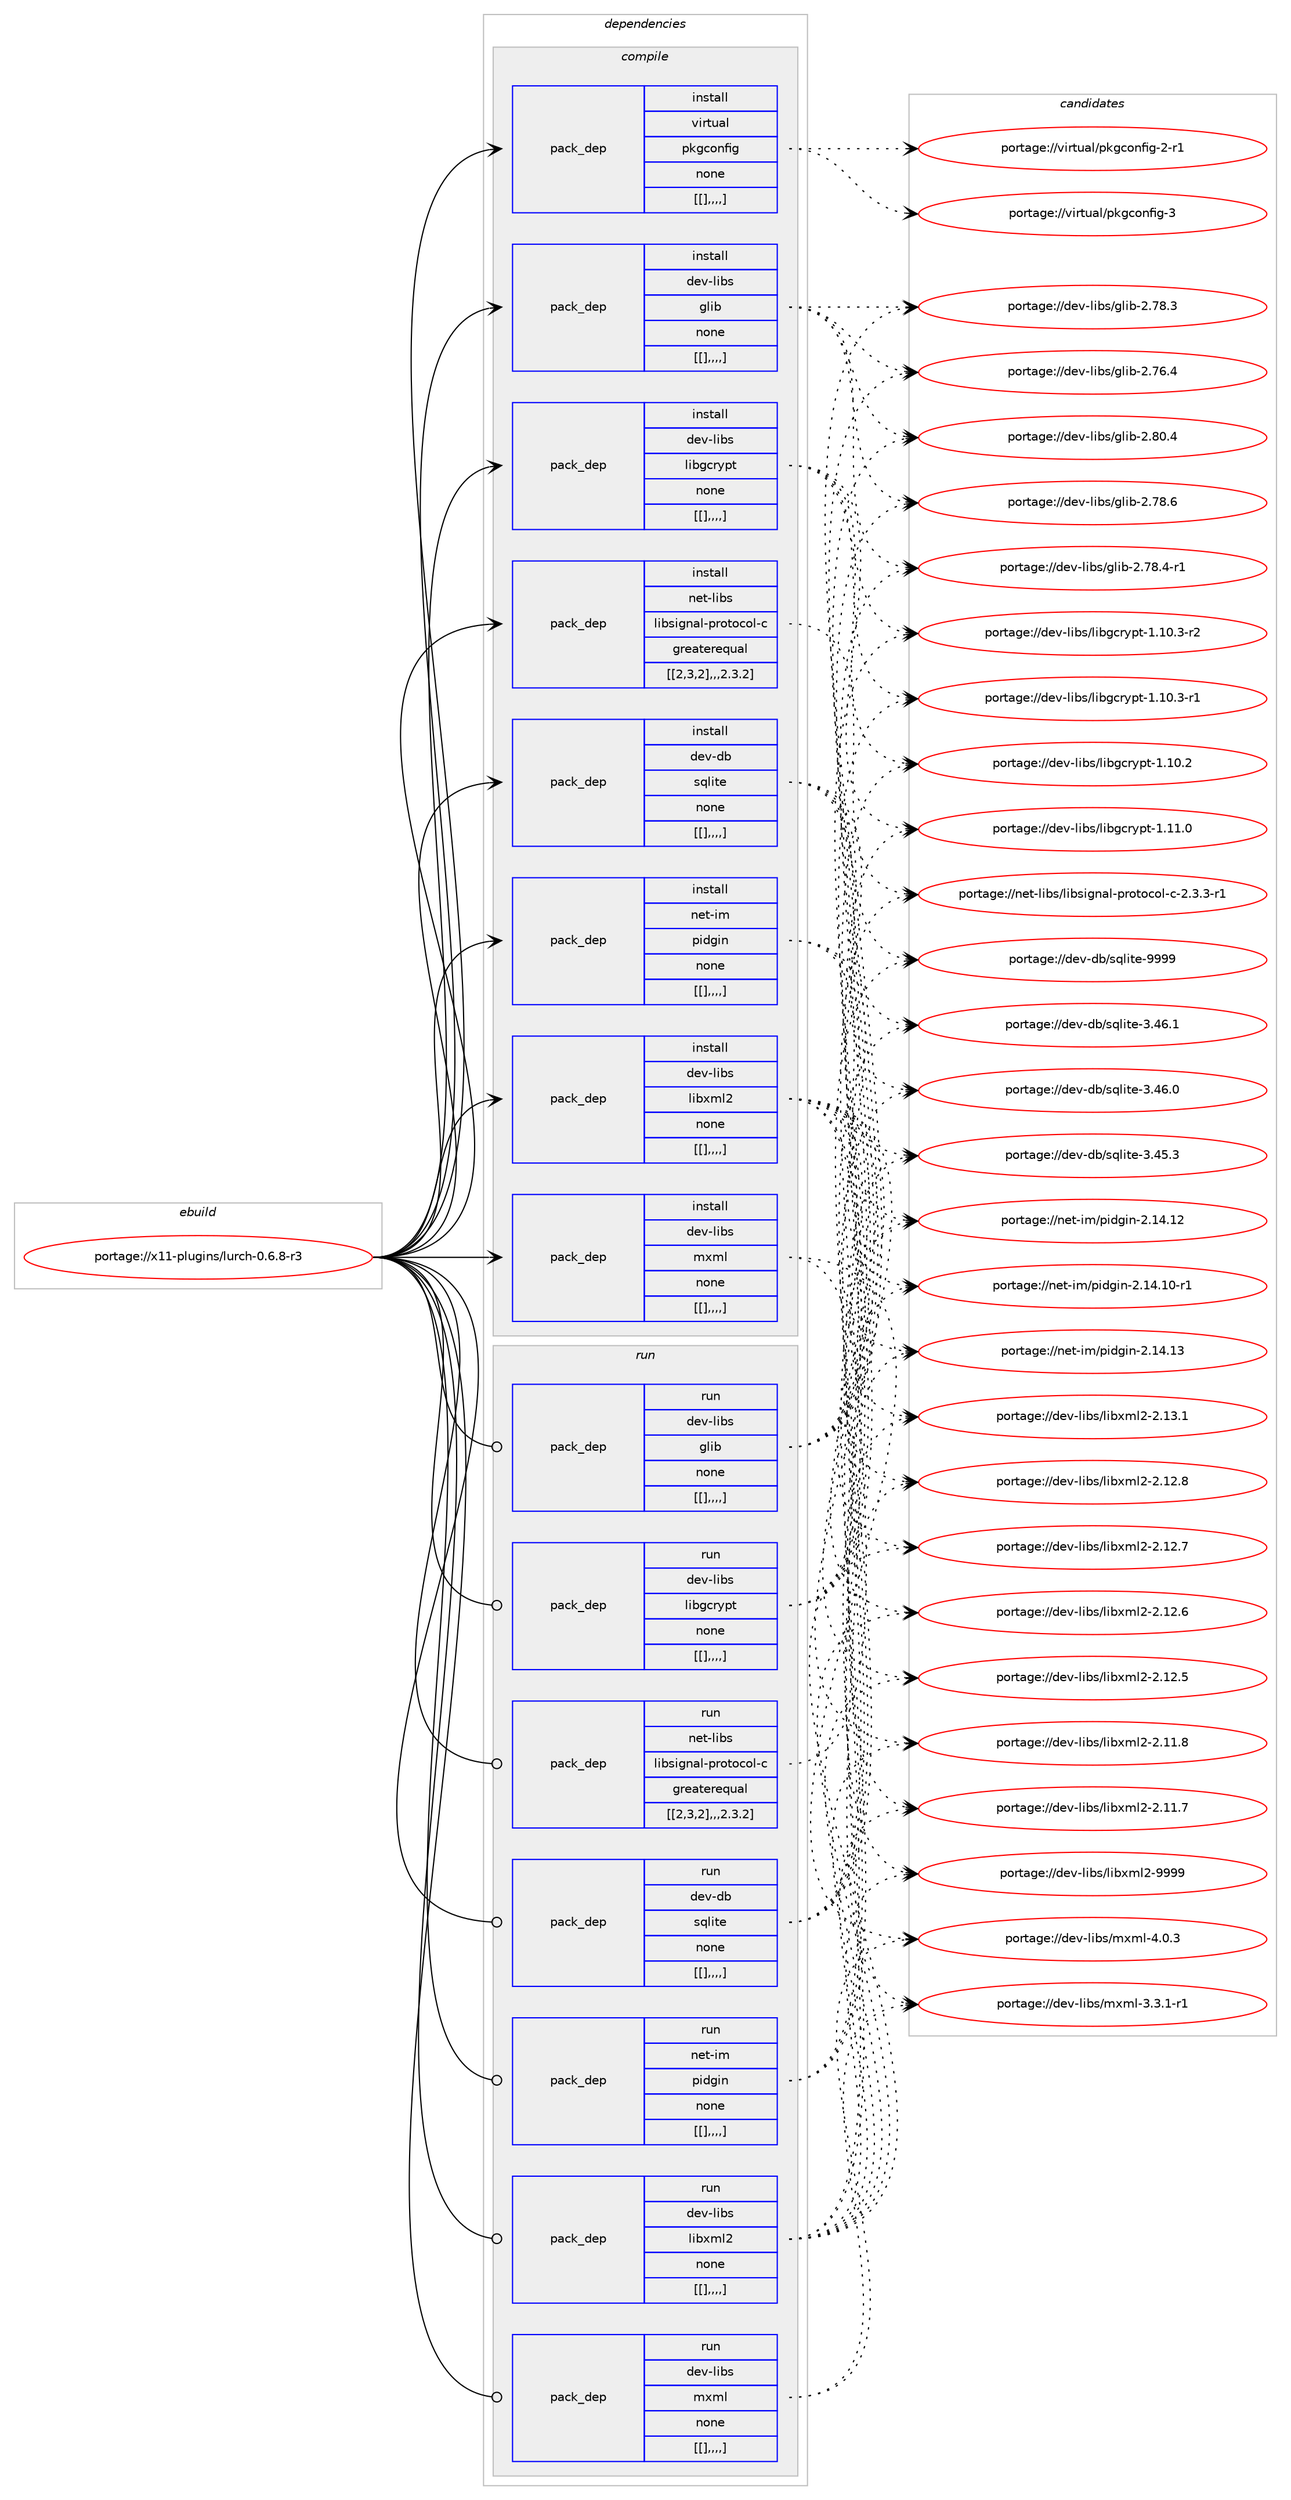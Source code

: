 digraph prolog {

# *************
# Graph options
# *************

newrank=true;
concentrate=true;
compound=true;
graph [rankdir=LR,fontname=Helvetica,fontsize=10,ranksep=1.5];#, ranksep=2.5, nodesep=0.2];
edge  [arrowhead=vee];
node  [fontname=Helvetica,fontsize=10];

# **********
# The ebuild
# **********

subgraph cluster_leftcol {
color=gray;
label=<<i>ebuild</i>>;
id [label="portage://x11-plugins/lurch-0.6.8-r3", color=red, width=4, href="../x11-plugins/lurch-0.6.8-r3.svg"];
}

# ****************
# The dependencies
# ****************

subgraph cluster_midcol {
color=gray;
label=<<i>dependencies</i>>;
subgraph cluster_compile {
fillcolor="#eeeeee";
style=filled;
label=<<i>compile</i>>;
subgraph pack352930 {
dependency484432 [label=<<TABLE BORDER="0" CELLBORDER="1" CELLSPACING="0" CELLPADDING="4" WIDTH="220"><TR><TD ROWSPAN="6" CELLPADDING="30">pack_dep</TD></TR><TR><TD WIDTH="110">install</TD></TR><TR><TD>dev-db</TD></TR><TR><TD>sqlite</TD></TR><TR><TD>none</TD></TR><TR><TD>[[],,,,]</TD></TR></TABLE>>, shape=none, color=blue];
}
id:e -> dependency484432:w [weight=20,style="solid",arrowhead="vee"];
subgraph pack352931 {
dependency484433 [label=<<TABLE BORDER="0" CELLBORDER="1" CELLSPACING="0" CELLPADDING="4" WIDTH="220"><TR><TD ROWSPAN="6" CELLPADDING="30">pack_dep</TD></TR><TR><TD WIDTH="110">install</TD></TR><TR><TD>dev-libs</TD></TR><TR><TD>glib</TD></TR><TR><TD>none</TD></TR><TR><TD>[[],,,,]</TD></TR></TABLE>>, shape=none, color=blue];
}
id:e -> dependency484433:w [weight=20,style="solid",arrowhead="vee"];
subgraph pack352932 {
dependency484434 [label=<<TABLE BORDER="0" CELLBORDER="1" CELLSPACING="0" CELLPADDING="4" WIDTH="220"><TR><TD ROWSPAN="6" CELLPADDING="30">pack_dep</TD></TR><TR><TD WIDTH="110">install</TD></TR><TR><TD>dev-libs</TD></TR><TR><TD>libgcrypt</TD></TR><TR><TD>none</TD></TR><TR><TD>[[],,,,]</TD></TR></TABLE>>, shape=none, color=blue];
}
id:e -> dependency484434:w [weight=20,style="solid",arrowhead="vee"];
subgraph pack352933 {
dependency484435 [label=<<TABLE BORDER="0" CELLBORDER="1" CELLSPACING="0" CELLPADDING="4" WIDTH="220"><TR><TD ROWSPAN="6" CELLPADDING="30">pack_dep</TD></TR><TR><TD WIDTH="110">install</TD></TR><TR><TD>dev-libs</TD></TR><TR><TD>libxml2</TD></TR><TR><TD>none</TD></TR><TR><TD>[[],,,,]</TD></TR></TABLE>>, shape=none, color=blue];
}
id:e -> dependency484435:w [weight=20,style="solid",arrowhead="vee"];
subgraph pack352934 {
dependency484436 [label=<<TABLE BORDER="0" CELLBORDER="1" CELLSPACING="0" CELLPADDING="4" WIDTH="220"><TR><TD ROWSPAN="6" CELLPADDING="30">pack_dep</TD></TR><TR><TD WIDTH="110">install</TD></TR><TR><TD>dev-libs</TD></TR><TR><TD>mxml</TD></TR><TR><TD>none</TD></TR><TR><TD>[[],,,,]</TD></TR></TABLE>>, shape=none, color=blue];
}
id:e -> dependency484436:w [weight=20,style="solid",arrowhead="vee"];
subgraph pack352935 {
dependency484437 [label=<<TABLE BORDER="0" CELLBORDER="1" CELLSPACING="0" CELLPADDING="4" WIDTH="220"><TR><TD ROWSPAN="6" CELLPADDING="30">pack_dep</TD></TR><TR><TD WIDTH="110">install</TD></TR><TR><TD>net-im</TD></TR><TR><TD>pidgin</TD></TR><TR><TD>none</TD></TR><TR><TD>[[],,,,]</TD></TR></TABLE>>, shape=none, color=blue];
}
id:e -> dependency484437:w [weight=20,style="solid",arrowhead="vee"];
subgraph pack352936 {
dependency484438 [label=<<TABLE BORDER="0" CELLBORDER="1" CELLSPACING="0" CELLPADDING="4" WIDTH="220"><TR><TD ROWSPAN="6" CELLPADDING="30">pack_dep</TD></TR><TR><TD WIDTH="110">install</TD></TR><TR><TD>net-libs</TD></TR><TR><TD>libsignal-protocol-c</TD></TR><TR><TD>greaterequal</TD></TR><TR><TD>[[2,3,2],,,2.3.2]</TD></TR></TABLE>>, shape=none, color=blue];
}
id:e -> dependency484438:w [weight=20,style="solid",arrowhead="vee"];
subgraph pack352937 {
dependency484439 [label=<<TABLE BORDER="0" CELLBORDER="1" CELLSPACING="0" CELLPADDING="4" WIDTH="220"><TR><TD ROWSPAN="6" CELLPADDING="30">pack_dep</TD></TR><TR><TD WIDTH="110">install</TD></TR><TR><TD>virtual</TD></TR><TR><TD>pkgconfig</TD></TR><TR><TD>none</TD></TR><TR><TD>[[],,,,]</TD></TR></TABLE>>, shape=none, color=blue];
}
id:e -> dependency484439:w [weight=20,style="solid",arrowhead="vee"];
}
subgraph cluster_compileandrun {
fillcolor="#eeeeee";
style=filled;
label=<<i>compile and run</i>>;
}
subgraph cluster_run {
fillcolor="#eeeeee";
style=filled;
label=<<i>run</i>>;
subgraph pack352938 {
dependency484440 [label=<<TABLE BORDER="0" CELLBORDER="1" CELLSPACING="0" CELLPADDING="4" WIDTH="220"><TR><TD ROWSPAN="6" CELLPADDING="30">pack_dep</TD></TR><TR><TD WIDTH="110">run</TD></TR><TR><TD>dev-db</TD></TR><TR><TD>sqlite</TD></TR><TR><TD>none</TD></TR><TR><TD>[[],,,,]</TD></TR></TABLE>>, shape=none, color=blue];
}
id:e -> dependency484440:w [weight=20,style="solid",arrowhead="odot"];
subgraph pack352939 {
dependency484441 [label=<<TABLE BORDER="0" CELLBORDER="1" CELLSPACING="0" CELLPADDING="4" WIDTH="220"><TR><TD ROWSPAN="6" CELLPADDING="30">pack_dep</TD></TR><TR><TD WIDTH="110">run</TD></TR><TR><TD>dev-libs</TD></TR><TR><TD>glib</TD></TR><TR><TD>none</TD></TR><TR><TD>[[],,,,]</TD></TR></TABLE>>, shape=none, color=blue];
}
id:e -> dependency484441:w [weight=20,style="solid",arrowhead="odot"];
subgraph pack352940 {
dependency484442 [label=<<TABLE BORDER="0" CELLBORDER="1" CELLSPACING="0" CELLPADDING="4" WIDTH="220"><TR><TD ROWSPAN="6" CELLPADDING="30">pack_dep</TD></TR><TR><TD WIDTH="110">run</TD></TR><TR><TD>dev-libs</TD></TR><TR><TD>libgcrypt</TD></TR><TR><TD>none</TD></TR><TR><TD>[[],,,,]</TD></TR></TABLE>>, shape=none, color=blue];
}
id:e -> dependency484442:w [weight=20,style="solid",arrowhead="odot"];
subgraph pack352941 {
dependency484443 [label=<<TABLE BORDER="0" CELLBORDER="1" CELLSPACING="0" CELLPADDING="4" WIDTH="220"><TR><TD ROWSPAN="6" CELLPADDING="30">pack_dep</TD></TR><TR><TD WIDTH="110">run</TD></TR><TR><TD>dev-libs</TD></TR><TR><TD>libxml2</TD></TR><TR><TD>none</TD></TR><TR><TD>[[],,,,]</TD></TR></TABLE>>, shape=none, color=blue];
}
id:e -> dependency484443:w [weight=20,style="solid",arrowhead="odot"];
subgraph pack352942 {
dependency484444 [label=<<TABLE BORDER="0" CELLBORDER="1" CELLSPACING="0" CELLPADDING="4" WIDTH="220"><TR><TD ROWSPAN="6" CELLPADDING="30">pack_dep</TD></TR><TR><TD WIDTH="110">run</TD></TR><TR><TD>dev-libs</TD></TR><TR><TD>mxml</TD></TR><TR><TD>none</TD></TR><TR><TD>[[],,,,]</TD></TR></TABLE>>, shape=none, color=blue];
}
id:e -> dependency484444:w [weight=20,style="solid",arrowhead="odot"];
subgraph pack352943 {
dependency484445 [label=<<TABLE BORDER="0" CELLBORDER="1" CELLSPACING="0" CELLPADDING="4" WIDTH="220"><TR><TD ROWSPAN="6" CELLPADDING="30">pack_dep</TD></TR><TR><TD WIDTH="110">run</TD></TR><TR><TD>net-im</TD></TR><TR><TD>pidgin</TD></TR><TR><TD>none</TD></TR><TR><TD>[[],,,,]</TD></TR></TABLE>>, shape=none, color=blue];
}
id:e -> dependency484445:w [weight=20,style="solid",arrowhead="odot"];
subgraph pack352944 {
dependency484446 [label=<<TABLE BORDER="0" CELLBORDER="1" CELLSPACING="0" CELLPADDING="4" WIDTH="220"><TR><TD ROWSPAN="6" CELLPADDING="30">pack_dep</TD></TR><TR><TD WIDTH="110">run</TD></TR><TR><TD>net-libs</TD></TR><TR><TD>libsignal-protocol-c</TD></TR><TR><TD>greaterequal</TD></TR><TR><TD>[[2,3,2],,,2.3.2]</TD></TR></TABLE>>, shape=none, color=blue];
}
id:e -> dependency484446:w [weight=20,style="solid",arrowhead="odot"];
}
}

# **************
# The candidates
# **************

subgraph cluster_choices {
rank=same;
color=gray;
label=<<i>candidates</i>>;

subgraph choice352930 {
color=black;
nodesep=1;
choice1001011184510098471151131081051161014557575757 [label="portage://dev-db/sqlite-9999", color=red, width=4,href="../dev-db/sqlite-9999.svg"];
choice10010111845100984711511310810511610145514652544649 [label="portage://dev-db/sqlite-3.46.1", color=red, width=4,href="../dev-db/sqlite-3.46.1.svg"];
choice10010111845100984711511310810511610145514652544648 [label="portage://dev-db/sqlite-3.46.0", color=red, width=4,href="../dev-db/sqlite-3.46.0.svg"];
choice10010111845100984711511310810511610145514652534651 [label="portage://dev-db/sqlite-3.45.3", color=red, width=4,href="../dev-db/sqlite-3.45.3.svg"];
dependency484432:e -> choice1001011184510098471151131081051161014557575757:w [style=dotted,weight="100"];
dependency484432:e -> choice10010111845100984711511310810511610145514652544649:w [style=dotted,weight="100"];
dependency484432:e -> choice10010111845100984711511310810511610145514652544648:w [style=dotted,weight="100"];
dependency484432:e -> choice10010111845100984711511310810511610145514652534651:w [style=dotted,weight="100"];
}
subgraph choice352931 {
color=black;
nodesep=1;
choice1001011184510810598115471031081059845504656484652 [label="portage://dev-libs/glib-2.80.4", color=red, width=4,href="../dev-libs/glib-2.80.4.svg"];
choice1001011184510810598115471031081059845504655564654 [label="portage://dev-libs/glib-2.78.6", color=red, width=4,href="../dev-libs/glib-2.78.6.svg"];
choice10010111845108105981154710310810598455046555646524511449 [label="portage://dev-libs/glib-2.78.4-r1", color=red, width=4,href="../dev-libs/glib-2.78.4-r1.svg"];
choice1001011184510810598115471031081059845504655564651 [label="portage://dev-libs/glib-2.78.3", color=red, width=4,href="../dev-libs/glib-2.78.3.svg"];
choice1001011184510810598115471031081059845504655544652 [label="portage://dev-libs/glib-2.76.4", color=red, width=4,href="../dev-libs/glib-2.76.4.svg"];
dependency484433:e -> choice1001011184510810598115471031081059845504656484652:w [style=dotted,weight="100"];
dependency484433:e -> choice1001011184510810598115471031081059845504655564654:w [style=dotted,weight="100"];
dependency484433:e -> choice10010111845108105981154710310810598455046555646524511449:w [style=dotted,weight="100"];
dependency484433:e -> choice1001011184510810598115471031081059845504655564651:w [style=dotted,weight="100"];
dependency484433:e -> choice1001011184510810598115471031081059845504655544652:w [style=dotted,weight="100"];
}
subgraph choice352932 {
color=black;
nodesep=1;
choice100101118451081059811547108105981039911412111211645494649494648 [label="portage://dev-libs/libgcrypt-1.11.0", color=red, width=4,href="../dev-libs/libgcrypt-1.11.0.svg"];
choice1001011184510810598115471081059810399114121112116454946494846514511450 [label="portage://dev-libs/libgcrypt-1.10.3-r2", color=red, width=4,href="../dev-libs/libgcrypt-1.10.3-r2.svg"];
choice1001011184510810598115471081059810399114121112116454946494846514511449 [label="portage://dev-libs/libgcrypt-1.10.3-r1", color=red, width=4,href="../dev-libs/libgcrypt-1.10.3-r1.svg"];
choice100101118451081059811547108105981039911412111211645494649484650 [label="portage://dev-libs/libgcrypt-1.10.2", color=red, width=4,href="../dev-libs/libgcrypt-1.10.2.svg"];
dependency484434:e -> choice100101118451081059811547108105981039911412111211645494649494648:w [style=dotted,weight="100"];
dependency484434:e -> choice1001011184510810598115471081059810399114121112116454946494846514511450:w [style=dotted,weight="100"];
dependency484434:e -> choice1001011184510810598115471081059810399114121112116454946494846514511449:w [style=dotted,weight="100"];
dependency484434:e -> choice100101118451081059811547108105981039911412111211645494649484650:w [style=dotted,weight="100"];
}
subgraph choice352933 {
color=black;
nodesep=1;
choice10010111845108105981154710810598120109108504557575757 [label="portage://dev-libs/libxml2-9999", color=red, width=4,href="../dev-libs/libxml2-9999.svg"];
choice100101118451081059811547108105981201091085045504649514649 [label="portage://dev-libs/libxml2-2.13.1", color=red, width=4,href="../dev-libs/libxml2-2.13.1.svg"];
choice100101118451081059811547108105981201091085045504649504656 [label="portage://dev-libs/libxml2-2.12.8", color=red, width=4,href="../dev-libs/libxml2-2.12.8.svg"];
choice100101118451081059811547108105981201091085045504649504655 [label="portage://dev-libs/libxml2-2.12.7", color=red, width=4,href="../dev-libs/libxml2-2.12.7.svg"];
choice100101118451081059811547108105981201091085045504649504654 [label="portage://dev-libs/libxml2-2.12.6", color=red, width=4,href="../dev-libs/libxml2-2.12.6.svg"];
choice100101118451081059811547108105981201091085045504649504653 [label="portage://dev-libs/libxml2-2.12.5", color=red, width=4,href="../dev-libs/libxml2-2.12.5.svg"];
choice100101118451081059811547108105981201091085045504649494656 [label="portage://dev-libs/libxml2-2.11.8", color=red, width=4,href="../dev-libs/libxml2-2.11.8.svg"];
choice100101118451081059811547108105981201091085045504649494655 [label="portage://dev-libs/libxml2-2.11.7", color=red, width=4,href="../dev-libs/libxml2-2.11.7.svg"];
dependency484435:e -> choice10010111845108105981154710810598120109108504557575757:w [style=dotted,weight="100"];
dependency484435:e -> choice100101118451081059811547108105981201091085045504649514649:w [style=dotted,weight="100"];
dependency484435:e -> choice100101118451081059811547108105981201091085045504649504656:w [style=dotted,weight="100"];
dependency484435:e -> choice100101118451081059811547108105981201091085045504649504655:w [style=dotted,weight="100"];
dependency484435:e -> choice100101118451081059811547108105981201091085045504649504654:w [style=dotted,weight="100"];
dependency484435:e -> choice100101118451081059811547108105981201091085045504649504653:w [style=dotted,weight="100"];
dependency484435:e -> choice100101118451081059811547108105981201091085045504649494656:w [style=dotted,weight="100"];
dependency484435:e -> choice100101118451081059811547108105981201091085045504649494655:w [style=dotted,weight="100"];
}
subgraph choice352934 {
color=black;
nodesep=1;
choice100101118451081059811547109120109108455246484651 [label="portage://dev-libs/mxml-4.0.3", color=red, width=4,href="../dev-libs/mxml-4.0.3.svg"];
choice1001011184510810598115471091201091084551465146494511449 [label="portage://dev-libs/mxml-3.3.1-r1", color=red, width=4,href="../dev-libs/mxml-3.3.1-r1.svg"];
dependency484436:e -> choice100101118451081059811547109120109108455246484651:w [style=dotted,weight="100"];
dependency484436:e -> choice1001011184510810598115471091201091084551465146494511449:w [style=dotted,weight="100"];
}
subgraph choice352935 {
color=black;
nodesep=1;
choice11010111645105109471121051001031051104550464952464951 [label="portage://net-im/pidgin-2.14.13", color=red, width=4,href="../net-im/pidgin-2.14.13.svg"];
choice11010111645105109471121051001031051104550464952464950 [label="portage://net-im/pidgin-2.14.12", color=red, width=4,href="../net-im/pidgin-2.14.12.svg"];
choice110101116451051094711210510010310511045504649524649484511449 [label="portage://net-im/pidgin-2.14.10-r1", color=red, width=4,href="../net-im/pidgin-2.14.10-r1.svg"];
dependency484437:e -> choice11010111645105109471121051001031051104550464952464951:w [style=dotted,weight="100"];
dependency484437:e -> choice11010111645105109471121051001031051104550464952464950:w [style=dotted,weight="100"];
dependency484437:e -> choice110101116451051094711210510010310511045504649524649484511449:w [style=dotted,weight="100"];
}
subgraph choice352936 {
color=black;
nodesep=1;
choice1101011164510810598115471081059811510510311097108451121141111161119911110845994550465146514511449 [label="portage://net-libs/libsignal-protocol-c-2.3.3-r1", color=red, width=4,href="../net-libs/libsignal-protocol-c-2.3.3-r1.svg"];
dependency484438:e -> choice1101011164510810598115471081059811510510311097108451121141111161119911110845994550465146514511449:w [style=dotted,weight="100"];
}
subgraph choice352937 {
color=black;
nodesep=1;
choice1181051141161179710847112107103991111101021051034551 [label="portage://virtual/pkgconfig-3", color=red, width=4,href="../virtual/pkgconfig-3.svg"];
choice11810511411611797108471121071039911111010210510345504511449 [label="portage://virtual/pkgconfig-2-r1", color=red, width=4,href="../virtual/pkgconfig-2-r1.svg"];
dependency484439:e -> choice1181051141161179710847112107103991111101021051034551:w [style=dotted,weight="100"];
dependency484439:e -> choice11810511411611797108471121071039911111010210510345504511449:w [style=dotted,weight="100"];
}
subgraph choice352938 {
color=black;
nodesep=1;
choice1001011184510098471151131081051161014557575757 [label="portage://dev-db/sqlite-9999", color=red, width=4,href="../dev-db/sqlite-9999.svg"];
choice10010111845100984711511310810511610145514652544649 [label="portage://dev-db/sqlite-3.46.1", color=red, width=4,href="../dev-db/sqlite-3.46.1.svg"];
choice10010111845100984711511310810511610145514652544648 [label="portage://dev-db/sqlite-3.46.0", color=red, width=4,href="../dev-db/sqlite-3.46.0.svg"];
choice10010111845100984711511310810511610145514652534651 [label="portage://dev-db/sqlite-3.45.3", color=red, width=4,href="../dev-db/sqlite-3.45.3.svg"];
dependency484440:e -> choice1001011184510098471151131081051161014557575757:w [style=dotted,weight="100"];
dependency484440:e -> choice10010111845100984711511310810511610145514652544649:w [style=dotted,weight="100"];
dependency484440:e -> choice10010111845100984711511310810511610145514652544648:w [style=dotted,weight="100"];
dependency484440:e -> choice10010111845100984711511310810511610145514652534651:w [style=dotted,weight="100"];
}
subgraph choice352939 {
color=black;
nodesep=1;
choice1001011184510810598115471031081059845504656484652 [label="portage://dev-libs/glib-2.80.4", color=red, width=4,href="../dev-libs/glib-2.80.4.svg"];
choice1001011184510810598115471031081059845504655564654 [label="portage://dev-libs/glib-2.78.6", color=red, width=4,href="../dev-libs/glib-2.78.6.svg"];
choice10010111845108105981154710310810598455046555646524511449 [label="portage://dev-libs/glib-2.78.4-r1", color=red, width=4,href="../dev-libs/glib-2.78.4-r1.svg"];
choice1001011184510810598115471031081059845504655564651 [label="portage://dev-libs/glib-2.78.3", color=red, width=4,href="../dev-libs/glib-2.78.3.svg"];
choice1001011184510810598115471031081059845504655544652 [label="portage://dev-libs/glib-2.76.4", color=red, width=4,href="../dev-libs/glib-2.76.4.svg"];
dependency484441:e -> choice1001011184510810598115471031081059845504656484652:w [style=dotted,weight="100"];
dependency484441:e -> choice1001011184510810598115471031081059845504655564654:w [style=dotted,weight="100"];
dependency484441:e -> choice10010111845108105981154710310810598455046555646524511449:w [style=dotted,weight="100"];
dependency484441:e -> choice1001011184510810598115471031081059845504655564651:w [style=dotted,weight="100"];
dependency484441:e -> choice1001011184510810598115471031081059845504655544652:w [style=dotted,weight="100"];
}
subgraph choice352940 {
color=black;
nodesep=1;
choice100101118451081059811547108105981039911412111211645494649494648 [label="portage://dev-libs/libgcrypt-1.11.0", color=red, width=4,href="../dev-libs/libgcrypt-1.11.0.svg"];
choice1001011184510810598115471081059810399114121112116454946494846514511450 [label="portage://dev-libs/libgcrypt-1.10.3-r2", color=red, width=4,href="../dev-libs/libgcrypt-1.10.3-r2.svg"];
choice1001011184510810598115471081059810399114121112116454946494846514511449 [label="portage://dev-libs/libgcrypt-1.10.3-r1", color=red, width=4,href="../dev-libs/libgcrypt-1.10.3-r1.svg"];
choice100101118451081059811547108105981039911412111211645494649484650 [label="portage://dev-libs/libgcrypt-1.10.2", color=red, width=4,href="../dev-libs/libgcrypt-1.10.2.svg"];
dependency484442:e -> choice100101118451081059811547108105981039911412111211645494649494648:w [style=dotted,weight="100"];
dependency484442:e -> choice1001011184510810598115471081059810399114121112116454946494846514511450:w [style=dotted,weight="100"];
dependency484442:e -> choice1001011184510810598115471081059810399114121112116454946494846514511449:w [style=dotted,weight="100"];
dependency484442:e -> choice100101118451081059811547108105981039911412111211645494649484650:w [style=dotted,weight="100"];
}
subgraph choice352941 {
color=black;
nodesep=1;
choice10010111845108105981154710810598120109108504557575757 [label="portage://dev-libs/libxml2-9999", color=red, width=4,href="../dev-libs/libxml2-9999.svg"];
choice100101118451081059811547108105981201091085045504649514649 [label="portage://dev-libs/libxml2-2.13.1", color=red, width=4,href="../dev-libs/libxml2-2.13.1.svg"];
choice100101118451081059811547108105981201091085045504649504656 [label="portage://dev-libs/libxml2-2.12.8", color=red, width=4,href="../dev-libs/libxml2-2.12.8.svg"];
choice100101118451081059811547108105981201091085045504649504655 [label="portage://dev-libs/libxml2-2.12.7", color=red, width=4,href="../dev-libs/libxml2-2.12.7.svg"];
choice100101118451081059811547108105981201091085045504649504654 [label="portage://dev-libs/libxml2-2.12.6", color=red, width=4,href="../dev-libs/libxml2-2.12.6.svg"];
choice100101118451081059811547108105981201091085045504649504653 [label="portage://dev-libs/libxml2-2.12.5", color=red, width=4,href="../dev-libs/libxml2-2.12.5.svg"];
choice100101118451081059811547108105981201091085045504649494656 [label="portage://dev-libs/libxml2-2.11.8", color=red, width=4,href="../dev-libs/libxml2-2.11.8.svg"];
choice100101118451081059811547108105981201091085045504649494655 [label="portage://dev-libs/libxml2-2.11.7", color=red, width=4,href="../dev-libs/libxml2-2.11.7.svg"];
dependency484443:e -> choice10010111845108105981154710810598120109108504557575757:w [style=dotted,weight="100"];
dependency484443:e -> choice100101118451081059811547108105981201091085045504649514649:w [style=dotted,weight="100"];
dependency484443:e -> choice100101118451081059811547108105981201091085045504649504656:w [style=dotted,weight="100"];
dependency484443:e -> choice100101118451081059811547108105981201091085045504649504655:w [style=dotted,weight="100"];
dependency484443:e -> choice100101118451081059811547108105981201091085045504649504654:w [style=dotted,weight="100"];
dependency484443:e -> choice100101118451081059811547108105981201091085045504649504653:w [style=dotted,weight="100"];
dependency484443:e -> choice100101118451081059811547108105981201091085045504649494656:w [style=dotted,weight="100"];
dependency484443:e -> choice100101118451081059811547108105981201091085045504649494655:w [style=dotted,weight="100"];
}
subgraph choice352942 {
color=black;
nodesep=1;
choice100101118451081059811547109120109108455246484651 [label="portage://dev-libs/mxml-4.0.3", color=red, width=4,href="../dev-libs/mxml-4.0.3.svg"];
choice1001011184510810598115471091201091084551465146494511449 [label="portage://dev-libs/mxml-3.3.1-r1", color=red, width=4,href="../dev-libs/mxml-3.3.1-r1.svg"];
dependency484444:e -> choice100101118451081059811547109120109108455246484651:w [style=dotted,weight="100"];
dependency484444:e -> choice1001011184510810598115471091201091084551465146494511449:w [style=dotted,weight="100"];
}
subgraph choice352943 {
color=black;
nodesep=1;
choice11010111645105109471121051001031051104550464952464951 [label="portage://net-im/pidgin-2.14.13", color=red, width=4,href="../net-im/pidgin-2.14.13.svg"];
choice11010111645105109471121051001031051104550464952464950 [label="portage://net-im/pidgin-2.14.12", color=red, width=4,href="../net-im/pidgin-2.14.12.svg"];
choice110101116451051094711210510010310511045504649524649484511449 [label="portage://net-im/pidgin-2.14.10-r1", color=red, width=4,href="../net-im/pidgin-2.14.10-r1.svg"];
dependency484445:e -> choice11010111645105109471121051001031051104550464952464951:w [style=dotted,weight="100"];
dependency484445:e -> choice11010111645105109471121051001031051104550464952464950:w [style=dotted,weight="100"];
dependency484445:e -> choice110101116451051094711210510010310511045504649524649484511449:w [style=dotted,weight="100"];
}
subgraph choice352944 {
color=black;
nodesep=1;
choice1101011164510810598115471081059811510510311097108451121141111161119911110845994550465146514511449 [label="portage://net-libs/libsignal-protocol-c-2.3.3-r1", color=red, width=4,href="../net-libs/libsignal-protocol-c-2.3.3-r1.svg"];
dependency484446:e -> choice1101011164510810598115471081059811510510311097108451121141111161119911110845994550465146514511449:w [style=dotted,weight="100"];
}
}

}
